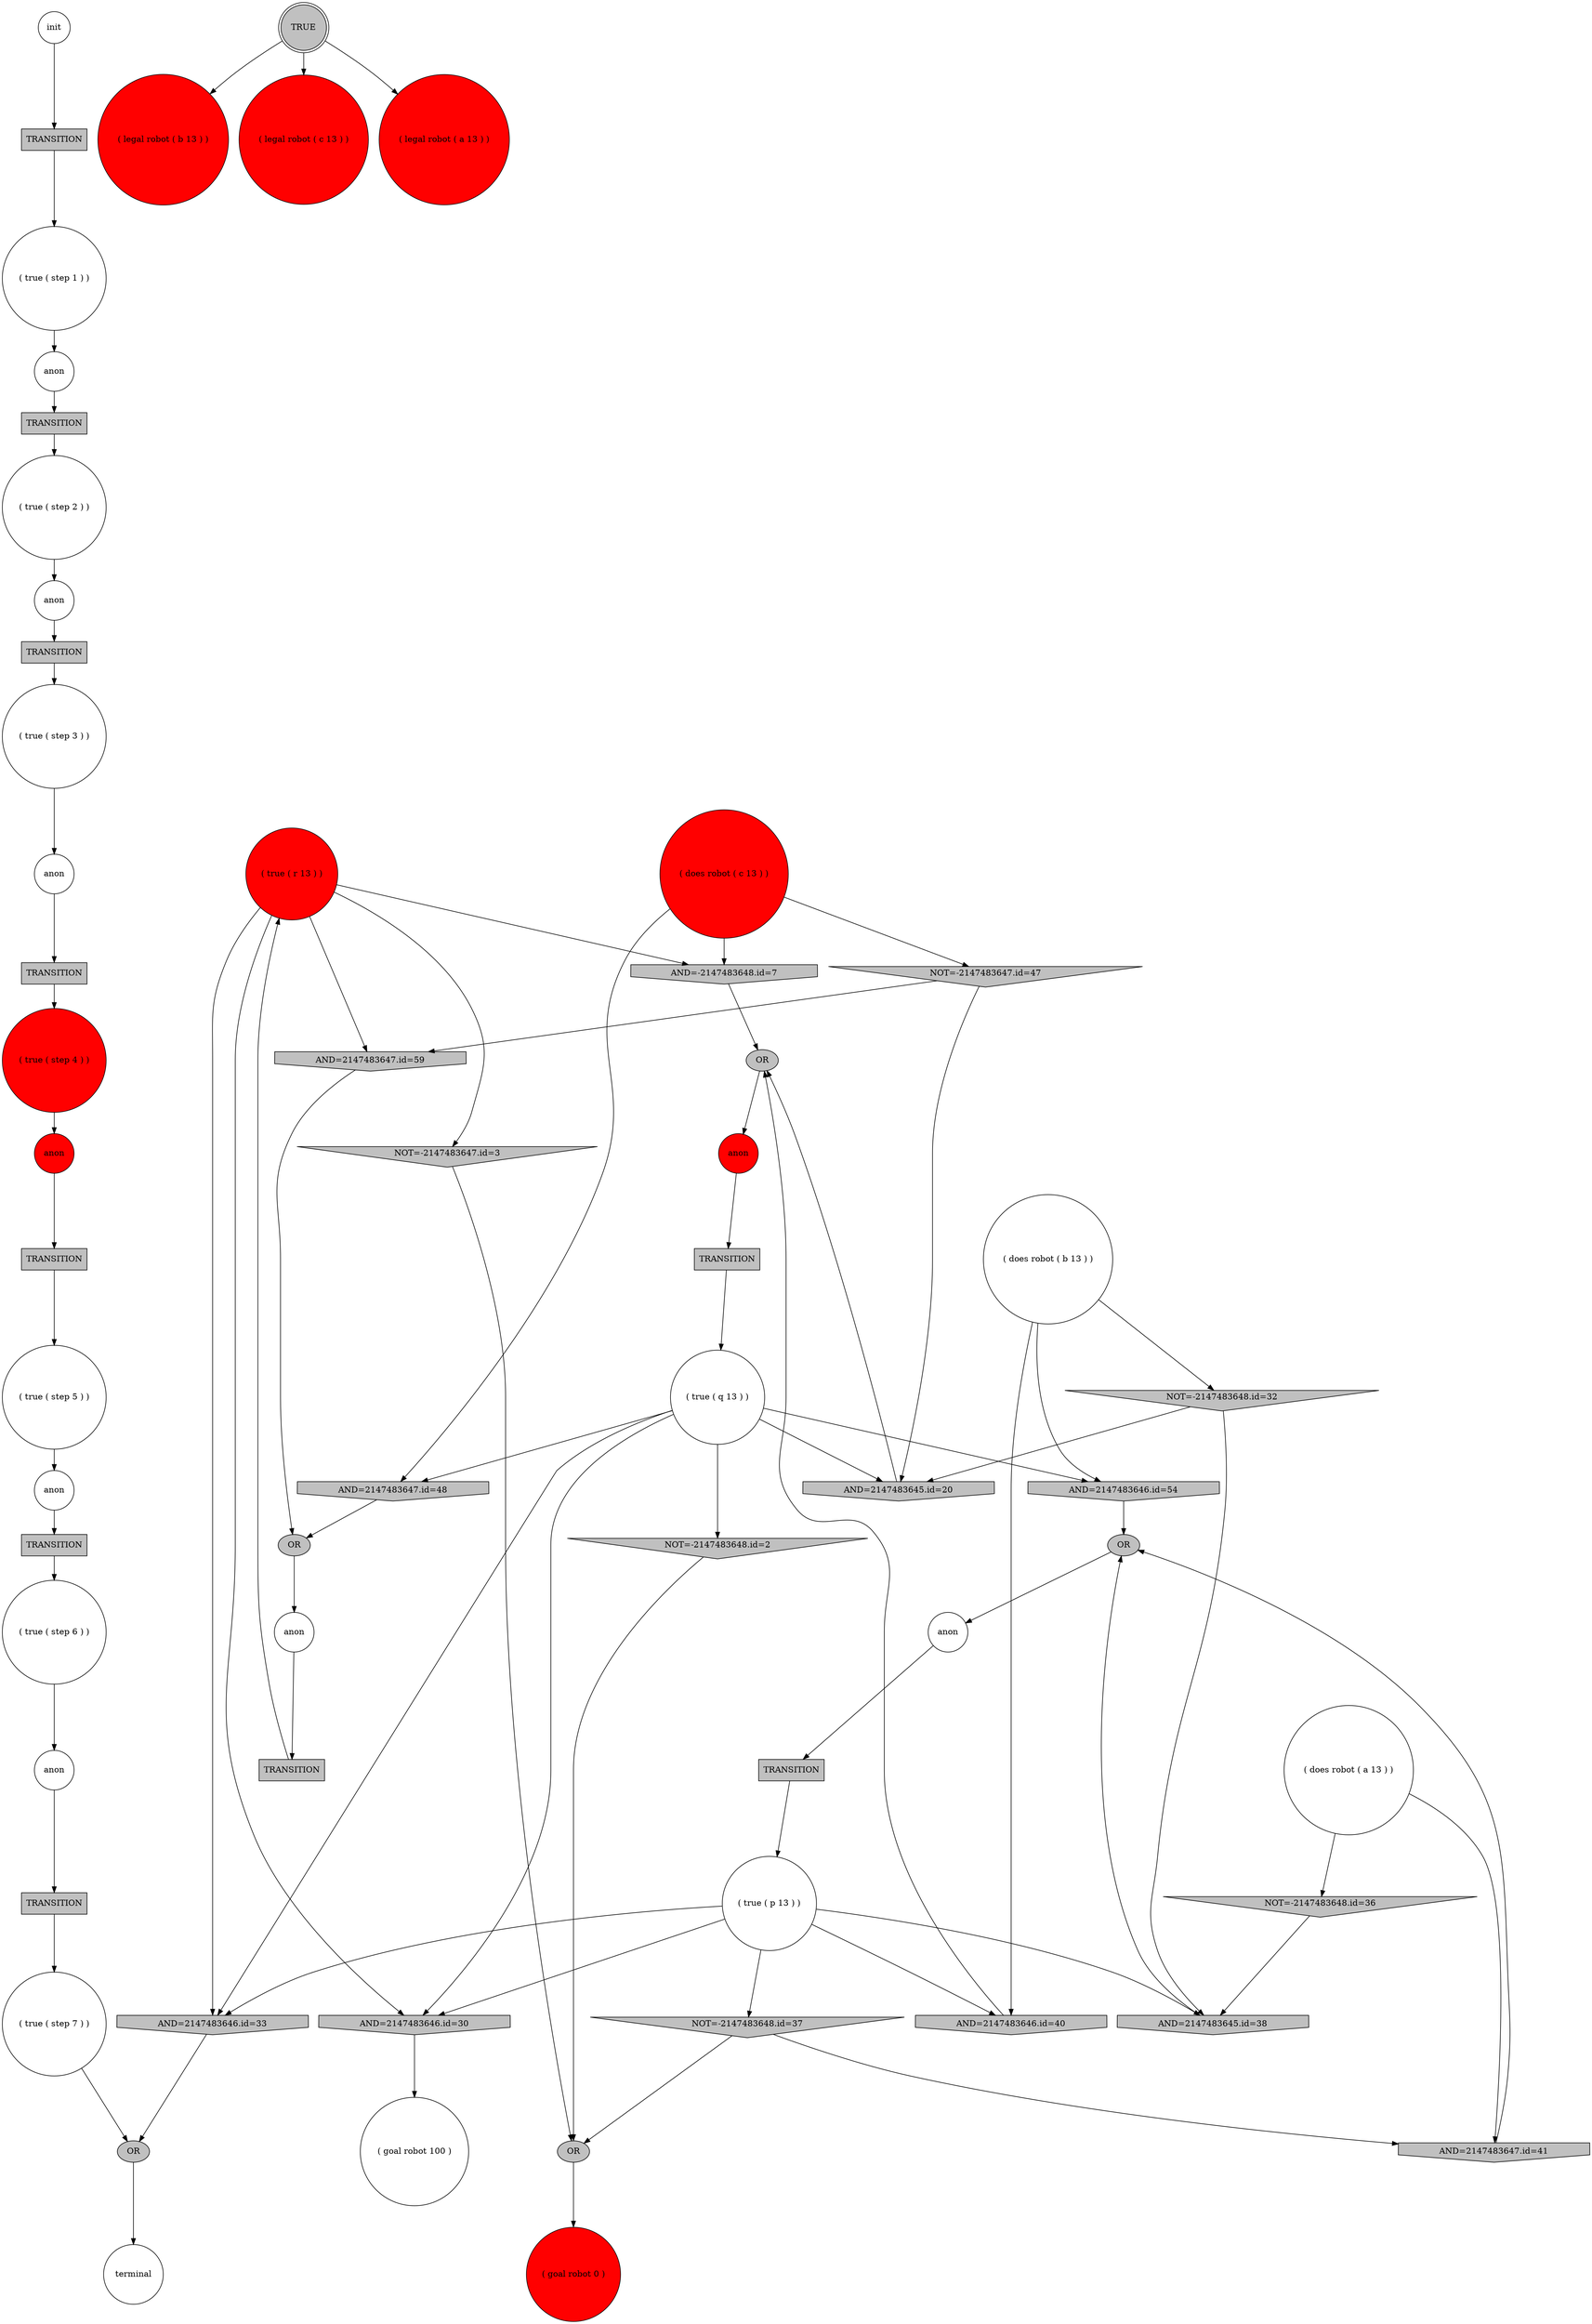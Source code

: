 digraph propNet
{
	"@30ba30a7"[shape=box, style= filled, fillcolor=grey, label="TRANSITION"]; "@30ba30a7"->"@55eef7a3"; 
	"@5736af13"[shape=box, style= filled, fillcolor=grey, label="TRANSITION"]; "@5736af13"->"@23a45b73"; 
	"@34e8dcc0"[shape=invtriangle, style= filled, fillcolor=grey, label="NOT=-2147483648.id=2"]; "@34e8dcc0"->"@477fe586"; 
	"@690f6ba"[shape=invtriangle, style= filled, fillcolor=grey, label="NOT=-2147483647.id=3"]; "@690f6ba"->"@477fe586"; 
	"@1e04c629"[shape=box, style= filled, fillcolor=grey, label="TRANSITION"]; "@1e04c629"->"@1b8492c7"; 
	"@568d5edd"[shape=circle, style= filled, fillcolor=red, label="( does robot ( c 13 ) )"]; "@568d5edd"->"@412e141"; "@568d5edd"->"@208e1812"; "@568d5edd"->"@73f2a61"; 
	"@65bb2dd0"[shape=box, style= filled, fillcolor=grey, label="TRANSITION"]; "@65bb2dd0"->"@608a3acb"; 
	"@208e1812"[shape=invhouse, style= filled, fillcolor=grey, label="AND=-2147483648.id=7"]; "@208e1812"->"@727fa300"; 
	"@671bb7b9"[shape=ellipse, style= filled, fillcolor=grey, label="OR"]; "@671bb7b9"->"@2b5b4aeb"; 
	"@2a4af2e0"[shape=circle, style= filled, fillcolor=white, label="anon"]; "@2a4af2e0"->"@362b18a2"; 
	"@465bfef5"[shape=circle, style= filled, fillcolor=red, label="( goal robot 0 )"]; 
	"@23a45b73"[shape=circle, style= filled, fillcolor=red, label="( true ( r 13 ) )"]; "@23a45b73"->"@76456d61"; "@23a45b73"->"@8558aad"; "@23a45b73"->"@658c62d6"; "@23a45b73"->"@690f6ba"; "@23a45b73"->"@208e1812"; 
	"@46cb762e"[shape=circle, style= filled, fillcolor=red, label="anon"]; "@46cb762e"->"@51d57b27"; 
	"@318db178"[shape=circle, style= filled, fillcolor=white, label="anon"]; "@318db178"->"@1e04c629"; 
	"@7de11d1b"[shape=circle, style= filled, fillcolor=red, label="( legal robot ( b 13 ) )"]; 
	"@38055904"[shape=box, style= filled, fillcolor=grey, label="TRANSITION"]; "@38055904"->"@21d55bcb"; 
	"@f666647"[shape=circle, style= filled, fillcolor=red, label="anon"]; "@f666647"->"@6fd2a9ed"; 
	"@1b8492c7"[shape=circle, style= filled, fillcolor=red, label="( true ( step 4 ) )"]; "@1b8492c7"->"@f666647"; 
	"@16985fd6"[shape=circle, style= filled, fillcolor=white, label="terminal"]; 
	"@727fa300"[shape=ellipse, style= filled, fillcolor=grey, label="OR"]; "@727fa300"->"@46cb762e"; 
	"@2c2125a8"[shape=invhouse, style= filled, fillcolor=grey, label="AND=2147483645.id=20"]; "@2c2125a8"->"@727fa300"; 
	"@6413a5b2"[shape=box, style= filled, fillcolor=grey, label="TRANSITION"]; "@6413a5b2"->"@1a44840e"; 
	"@2b5b4aeb"[shape=circle, style= filled, fillcolor=white, label="anon"]; "@2b5b4aeb"->"@65bb2dd0"; 
	"@21d55bcb"[shape=circle, style= filled, fillcolor=white, label="( true ( step 7 ) )"]; "@21d55bcb"->"@4f2cf33a"; 
	"@608a3acb"[shape=circle, style= filled, fillcolor=white, label="( true ( p 13 ) )"]; "@608a3acb"->"@2ff3d441"; "@608a3acb"->"@76456d61"; "@608a3acb"->"@6b8db85a"; "@608a3acb"->"@8558aad"; "@608a3acb"->"@1231c18e"; 
	"@166dec25"[shape=circle, style= filled, fillcolor=white, label="( does robot ( a 13 ) )"]; "@166dec25"->"@487fd3e5"; "@166dec25"->"@1e461dad"; 
	"@55eef7a3"[shape=circle, style= filled, fillcolor=white, label="( true ( step 6 ) )"]; "@55eef7a3"->"@70f08473"; 
	"@71b2abfc"[shape=circle, style= filled, fillcolor=red, label="( legal robot ( c 13 ) )"]; 
	"@51d57b27"[shape=box, style= filled, fillcolor=grey, label="TRANSITION"]; "@51d57b27"->"@51f09e77"; 
	"@117f1b89"[shape=circle, style= filled, fillcolor=white, label="( true ( step 5 ) )"]; "@117f1b89"->"@60197efc"; 
	"@8558aad"[shape=invhouse, style= filled, fillcolor=grey, label="AND=2147483646.id=30"]; "@8558aad"->"@e9acaeb"; 
	"@477fe586"[shape=ellipse, style= filled, fillcolor=grey, label="OR"]; "@477fe586"->"@465bfef5"; 
	"@f044401"[shape=invtriangle, style= filled, fillcolor=grey, label="NOT=-2147483648.id=32"]; "@f044401"->"@2c2125a8"; "@f044401"->"@1231c18e"; 
	"@76456d61"[shape=invhouse, style= filled, fillcolor=grey, label="AND=2147483646.id=33"]; "@76456d61"->"@4f2cf33a"; 
	"@5f0cf457"[shape=circle, style= filled, fillcolor=white, label="( does robot ( b 13 ) )"]; "@5f0cf457"->"@f044401"; "@5f0cf457"->"@6b8db85a"; "@5f0cf457"->"@7412024a"; 
	"@3fd3dc44"[shape=circle, style= filled, fillcolor=white, label="( true ( step 3 ) )"]; "@3fd3dc44"->"@318db178"; 
	"@487fd3e5"[shape=invtriangle, style= filled, fillcolor=grey, label="NOT=-2147483648.id=36"]; "@487fd3e5"->"@1231c18e"; 
	"@2ff3d441"[shape=invtriangle, style= filled, fillcolor=grey, label="NOT=-2147483648.id=37"]; "@2ff3d441"->"@477fe586"; "@2ff3d441"->"@1e461dad"; 
	"@1231c18e"[shape=invhouse, style= filled, fillcolor=grey, label="AND=2147483645.id=38"]; "@1231c18e"->"@671bb7b9"; 
	"@2e2fcdff"[shape=box, style= filled, fillcolor=grey, label="TRANSITION"]; "@2e2fcdff"->"@2f44b116"; 
	"@6b8db85a"[shape=invhouse, style= filled, fillcolor=grey, label="AND=2147483646.id=40"]; "@6b8db85a"->"@727fa300"; 
	"@1e461dad"[shape=invhouse, style= filled, fillcolor=grey, label="AND=2147483647.id=41"]; "@1e461dad"->"@671bb7b9"; 
	"@4f2cf33a"[shape=ellipse, style= filled, fillcolor=grey, label="OR"]; "@4f2cf33a"->"@16985fd6"; 
	"@e9acaeb"[shape=circle, style= filled, fillcolor=white, label="( goal robot 100 )"]; 
	"@70f08473"[shape=circle, style= filled, fillcolor=white, label="anon"]; "@70f08473"->"@38055904"; 
	"@1ccb306f"[shape=circle, style= filled, fillcolor=white, label="anon"]; "@1ccb306f"->"@6413a5b2"; 
	"@7e1112ea"[shape=circle, style= filled, fillcolor=red, label="( legal robot ( a 13 ) )"]; 
	"@412e141"[shape=invtriangle, style= filled, fillcolor=grey, label="NOT=-2147483647.id=47"]; "@412e141"->"@2c2125a8"; "@412e141"->"@658c62d6"; 
	"@73f2a61"[shape=invhouse, style= filled, fillcolor=grey, label="AND=2147483647.id=48"]; "@73f2a61"->"@78a87d0d"; 
	"@731ad67d"[shape=doublecircle, style= filled, fillcolor=grey, label="TRUE"]; "@731ad67d"->"@71b2abfc"; "@731ad67d"->"@7de11d1b"; "@731ad67d"->"@7e1112ea"; 
	"@78a87d0d"[shape=ellipse, style= filled, fillcolor=grey, label="OR"]; "@78a87d0d"->"@2df16355"; 
	"@6fd2a9ed"[shape=box, style= filled, fillcolor=grey, label="TRANSITION"]; "@6fd2a9ed"->"@117f1b89"; 
	"@1a44840e"[shape=circle, style= filled, fillcolor=white, label="( true ( step 2 ) )"]; "@1a44840e"->"@2a4af2e0"; 
	"@2f44b116"[shape=circle, style= filled, fillcolor=white, label="( true ( step 1 ) )"]; "@2f44b116"->"@1ccb306f"; 
	"@7412024a"[shape=invhouse, style= filled, fillcolor=grey, label="AND=2147483646.id=54"]; "@7412024a"->"@671bb7b9"; 
	"@362b18a2"[shape=box, style= filled, fillcolor=grey, label="TRANSITION"]; "@362b18a2"->"@3fd3dc44"; 
	"@2df16355"[shape=circle, style= filled, fillcolor=white, label="anon"]; "@2df16355"->"@5736af13"; 
	"@60197efc"[shape=circle, style= filled, fillcolor=white, label="anon"]; "@60197efc"->"@30ba30a7"; 
	"@17e108fe"[shape=circle, style= filled, fillcolor=white, label="init"]; "@17e108fe"->"@2e2fcdff"; 
	"@658c62d6"[shape=invhouse, style= filled, fillcolor=grey, label="AND=2147483647.id=59"]; "@658c62d6"->"@78a87d0d"; 
	"@51f09e77"[shape=circle, style= filled, fillcolor=white, label="( true ( q 13 ) )"]; "@51f09e77"->"@76456d61"; "@51f09e77"->"@8558aad"; "@51f09e77"->"@34e8dcc0"; "@51f09e77"->"@7412024a"; "@51f09e77"->"@2c2125a8"; "@51f09e77"->"@73f2a61"; 
}
